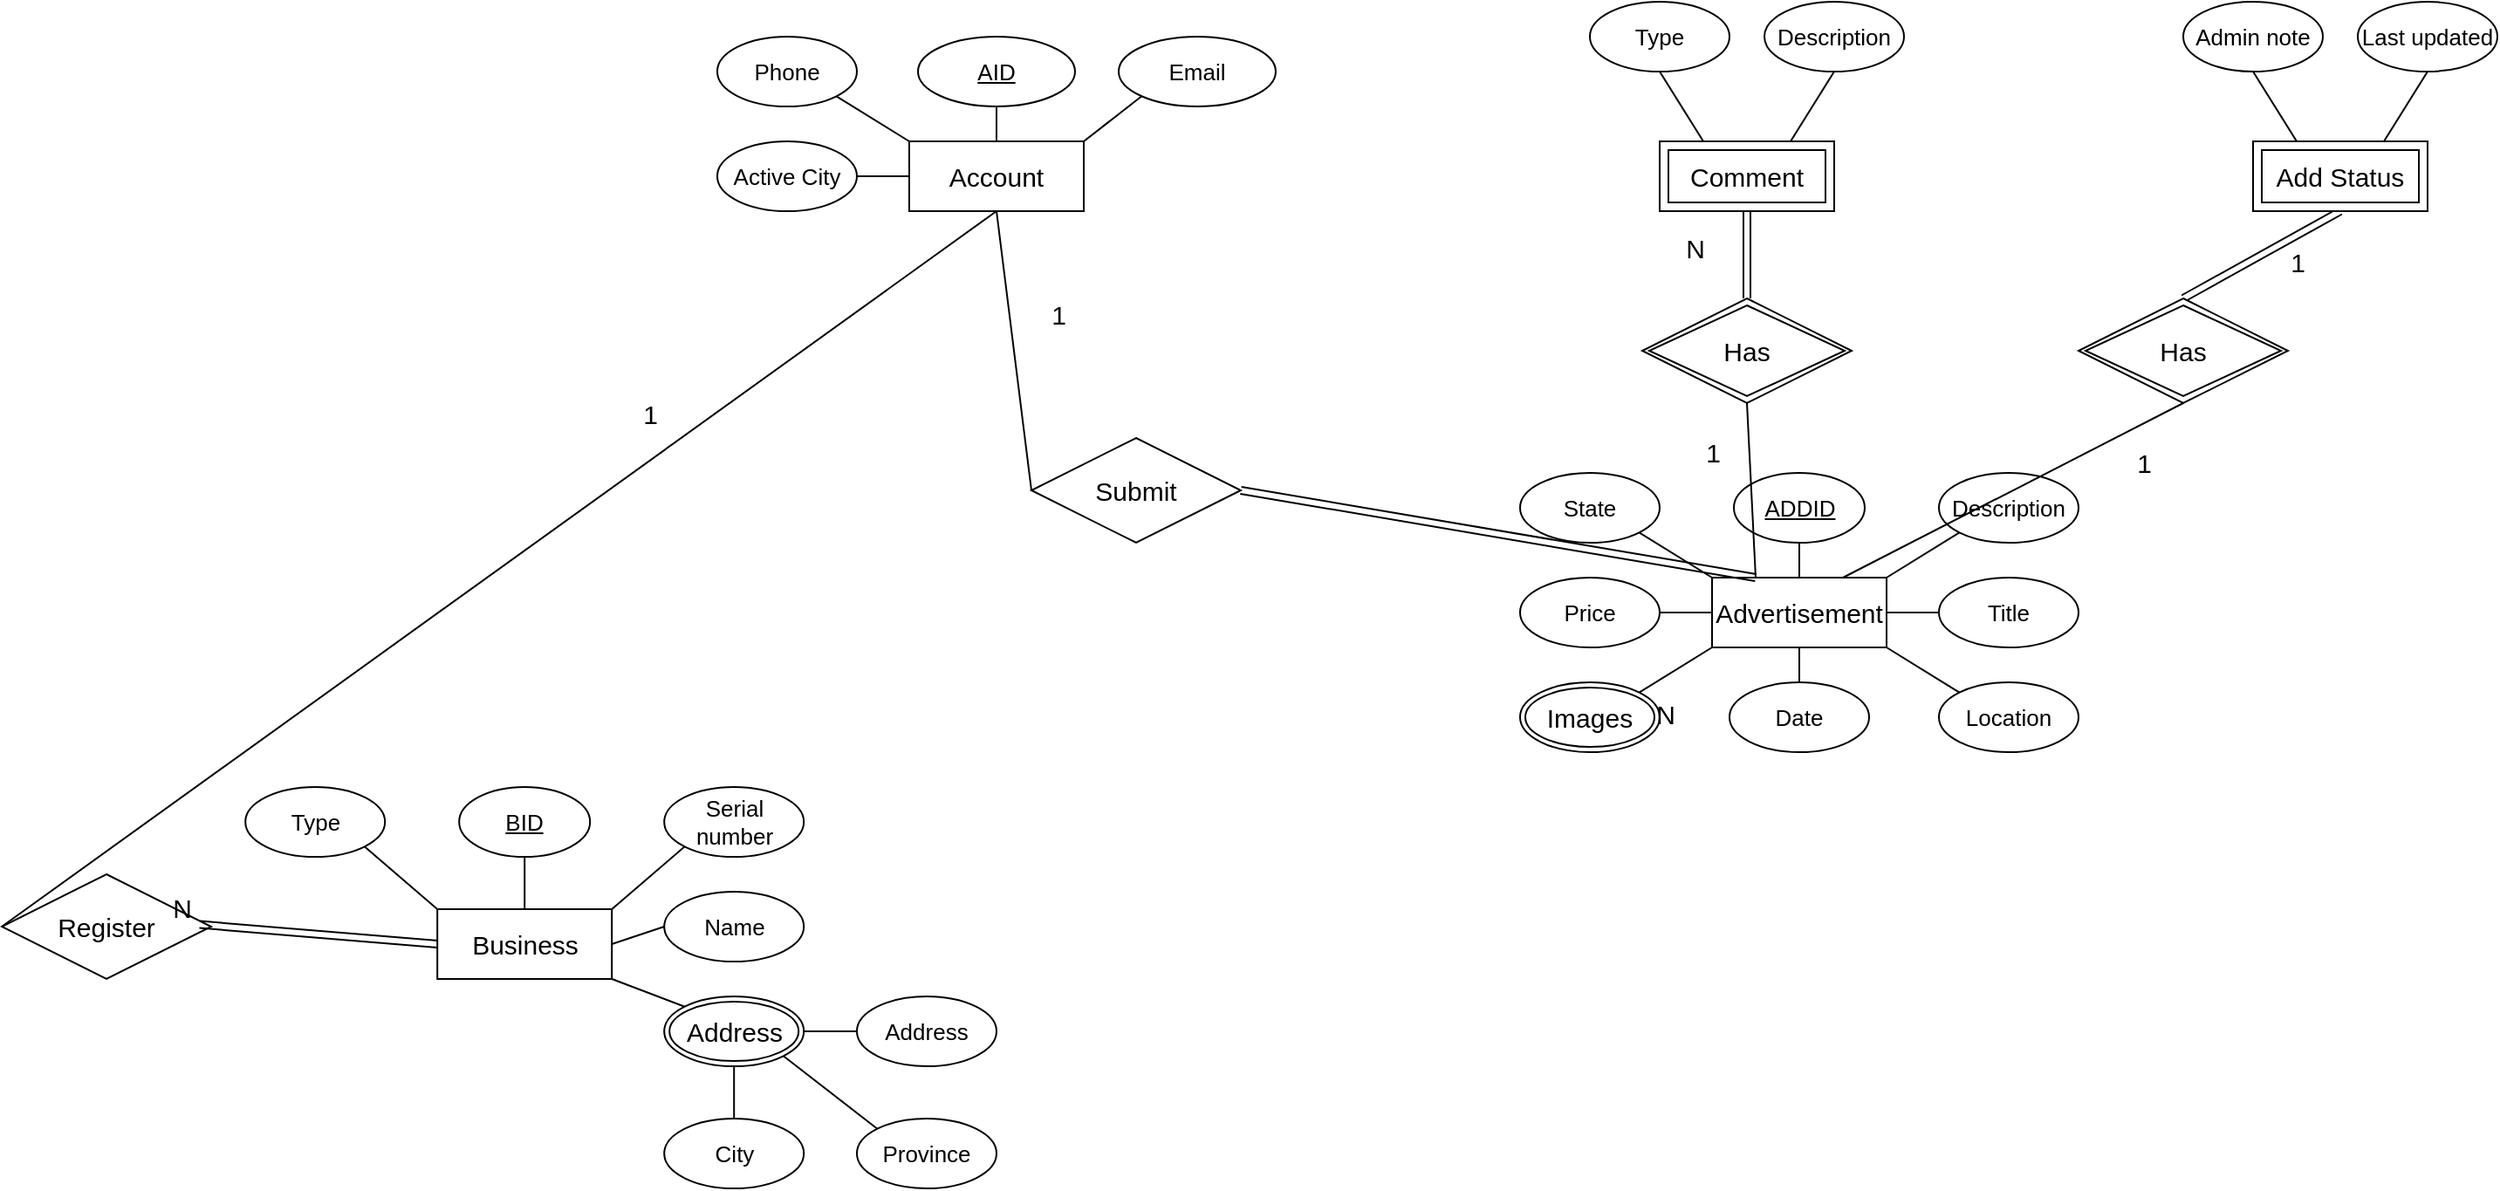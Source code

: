 <mxfile>
    <diagram name="Page-1" id="o4I8aAuYKcVSfHjXD2rl">
        <mxGraphModel dx="2737" dy="816" grid="1" gridSize="10" guides="1" tooltips="1" connect="1" arrows="1" fold="1" page="1" pageScale="1" pageWidth="1600" pageHeight="900" math="0" shadow="0">
            <root>
                <mxCell id="0"/>
                <mxCell id="1" parent="0"/>
                <mxCell id="4" value="Account" style="whiteSpace=wrap;html=1;align=center;fontSize=15;" parent="1" vertex="1">
                    <mxGeometry x="270" y="120" width="100" height="40" as="geometry"/>
                </mxCell>
                <mxCell id="20" style="edgeStyle=none;shape=connector;rounded=0;html=1;exitX=0;exitY=1;exitDx=0;exitDy=0;entryX=1;entryY=0;entryDx=0;entryDy=0;labelBackgroundColor=default;strokeColor=default;fontFamily=Helvetica;fontSize=13;fontColor=default;endArrow=none;" edge="1" parent="1" source="9" target="4">
                    <mxGeometry relative="1" as="geometry"/>
                </mxCell>
                <mxCell id="9" value="Email" style="ellipse;whiteSpace=wrap;html=1;align=center;fontSize=13;" vertex="1" parent="1">
                    <mxGeometry x="390" y="60" width="90" height="40" as="geometry"/>
                </mxCell>
                <mxCell id="18" style="edgeStyle=none;shape=connector;rounded=0;html=1;exitX=1;exitY=1;exitDx=0;exitDy=0;entryX=0;entryY=0;entryDx=0;entryDy=0;labelBackgroundColor=default;strokeColor=default;fontFamily=Helvetica;fontSize=13;fontColor=default;endArrow=none;" edge="1" parent="1" source="11" target="4">
                    <mxGeometry relative="1" as="geometry"/>
                </mxCell>
                <mxCell id="11" value="Phone" style="ellipse;whiteSpace=wrap;html=1;align=center;fontSize=13;" vertex="1" parent="1">
                    <mxGeometry x="160" y="60" width="80" height="40" as="geometry"/>
                </mxCell>
                <mxCell id="19" style="edgeStyle=none;shape=connector;rounded=0;html=1;exitX=0.5;exitY=1;exitDx=0;exitDy=0;entryX=0.5;entryY=0;entryDx=0;entryDy=0;labelBackgroundColor=default;strokeColor=default;fontFamily=Helvetica;fontSize=13;fontColor=default;endArrow=none;" edge="1" parent="1" source="12" target="4">
                    <mxGeometry relative="1" as="geometry"/>
                </mxCell>
                <mxCell id="12" value="AID" style="ellipse;whiteSpace=wrap;html=1;align=center;fontStyle=4;fontSize=13;" vertex="1" parent="1">
                    <mxGeometry x="275" y="60" width="90" height="40" as="geometry"/>
                </mxCell>
                <mxCell id="14" value="Active City" style="ellipse;whiteSpace=wrap;html=1;align=center;fontSize=13;" vertex="1" parent="1">
                    <mxGeometry x="160" y="120" width="80" height="40" as="geometry"/>
                </mxCell>
                <mxCell id="17" value="" style="endArrow=none;html=1;rounded=0;fontSize=13;exitX=1;exitY=0.5;exitDx=0;exitDy=0;entryX=0;entryY=0.5;entryDx=0;entryDy=0;" edge="1" parent="1" source="14" target="4">
                    <mxGeometry relative="1" as="geometry">
                        <mxPoint x="330" y="300" as="sourcePoint"/>
                        <mxPoint x="490" y="300" as="targetPoint"/>
                    </mxGeometry>
                </mxCell>
                <mxCell id="21" value="Advertisement" style="whiteSpace=wrap;html=1;align=center;fontSize=15;" vertex="1" parent="1">
                    <mxGeometry x="730" y="370" width="100" height="40" as="geometry"/>
                </mxCell>
                <mxCell id="22" style="edgeStyle=none;shape=connector;rounded=0;html=1;exitX=0;exitY=0.5;exitDx=0;exitDy=0;entryX=1;entryY=0.5;entryDx=0;entryDy=0;labelBackgroundColor=default;strokeColor=default;fontFamily=Helvetica;fontSize=13;fontColor=default;endArrow=none;" edge="1" parent="1" source="23" target="21">
                    <mxGeometry relative="1" as="geometry"/>
                </mxCell>
                <mxCell id="23" value="Title" style="ellipse;whiteSpace=wrap;html=1;align=center;fontSize=13;" vertex="1" parent="1">
                    <mxGeometry x="860" y="370" width="80" height="40" as="geometry"/>
                </mxCell>
                <mxCell id="24" style="edgeStyle=none;shape=connector;rounded=0;html=1;exitX=1;exitY=1;exitDx=0;exitDy=0;entryX=0;entryY=0;entryDx=0;entryDy=0;labelBackgroundColor=default;strokeColor=default;fontFamily=Helvetica;fontSize=13;fontColor=default;endArrow=none;" edge="1" parent="1" source="25" target="21">
                    <mxGeometry relative="1" as="geometry"/>
                </mxCell>
                <mxCell id="25" value="State" style="ellipse;whiteSpace=wrap;html=1;align=center;fontSize=13;" vertex="1" parent="1">
                    <mxGeometry x="620" y="310" width="80" height="40" as="geometry"/>
                </mxCell>
                <mxCell id="26" style="edgeStyle=none;shape=connector;rounded=0;html=1;exitX=0.5;exitY=1;exitDx=0;exitDy=0;entryX=0.5;entryY=0;entryDx=0;entryDy=0;labelBackgroundColor=default;strokeColor=default;fontFamily=Helvetica;fontSize=13;fontColor=default;endArrow=none;" edge="1" parent="1" source="27" target="21">
                    <mxGeometry relative="1" as="geometry"/>
                </mxCell>
                <mxCell id="27" value="ADDID" style="ellipse;whiteSpace=wrap;html=1;align=center;fontStyle=4;fontSize=13;" vertex="1" parent="1">
                    <mxGeometry x="742.5" y="310" width="75" height="40" as="geometry"/>
                </mxCell>
                <mxCell id="28" value="Price" style="ellipse;whiteSpace=wrap;html=1;align=center;fontSize=13;" vertex="1" parent="1">
                    <mxGeometry x="620" y="370" width="80" height="40" as="geometry"/>
                </mxCell>
                <mxCell id="29" value="" style="endArrow=none;html=1;rounded=0;fontSize=13;exitX=1;exitY=0.5;exitDx=0;exitDy=0;entryX=0;entryY=0.5;entryDx=0;entryDy=0;" edge="1" parent="1" source="28" target="21">
                    <mxGeometry relative="1" as="geometry">
                        <mxPoint x="680" y="390" as="sourcePoint"/>
                        <mxPoint x="950" y="550" as="targetPoint"/>
                    </mxGeometry>
                </mxCell>
                <mxCell id="31" style="edgeStyle=none;shape=connector;rounded=0;html=1;exitX=0;exitY=1;exitDx=0;exitDy=0;entryX=1;entryY=0;entryDx=0;entryDy=0;labelBackgroundColor=default;strokeColor=default;fontFamily=Helvetica;fontSize=13;fontColor=default;endArrow=none;" edge="1" parent="1" source="30" target="21">
                    <mxGeometry relative="1" as="geometry"/>
                </mxCell>
                <mxCell id="30" value="Description" style="ellipse;whiteSpace=wrap;html=1;align=center;fontFamily=Helvetica;fontSize=13;fontColor=default;" vertex="1" parent="1">
                    <mxGeometry x="860" y="310" width="80" height="40" as="geometry"/>
                </mxCell>
                <mxCell id="36" style="edgeStyle=none;shape=connector;rounded=0;html=1;exitX=0;exitY=0;exitDx=0;exitDy=0;entryX=1;entryY=1;entryDx=0;entryDy=0;labelBackgroundColor=default;strokeColor=default;fontFamily=Helvetica;fontSize=13;fontColor=default;endArrow=none;" edge="1" parent="1" source="33" target="21">
                    <mxGeometry relative="1" as="geometry"/>
                </mxCell>
                <mxCell id="33" value="Location" style="ellipse;whiteSpace=wrap;html=1;align=center;fontSize=13;" vertex="1" parent="1">
                    <mxGeometry x="860" y="430" width="80" height="40" as="geometry"/>
                </mxCell>
                <mxCell id="35" style="edgeStyle=none;shape=connector;rounded=0;html=1;exitX=0.5;exitY=0;exitDx=0;exitDy=0;entryX=0.5;entryY=1;entryDx=0;entryDy=0;labelBackgroundColor=default;strokeColor=default;fontFamily=Helvetica;fontSize=13;fontColor=default;endArrow=none;" edge="1" parent="1" source="34" target="21">
                    <mxGeometry relative="1" as="geometry"/>
                </mxCell>
                <mxCell id="34" value="Date" style="ellipse;whiteSpace=wrap;html=1;align=center;fontFamily=Helvetica;fontSize=13;fontColor=default;" vertex="1" parent="1">
                    <mxGeometry x="740" y="430" width="80" height="40" as="geometry"/>
                </mxCell>
                <mxCell id="37" value="Business" style="whiteSpace=wrap;html=1;align=center;fontSize=15;" vertex="1" parent="1">
                    <mxGeometry x="-0.4" y="560" width="100" height="40" as="geometry"/>
                </mxCell>
                <mxCell id="38" style="edgeStyle=none;shape=connector;rounded=0;html=1;exitX=0;exitY=0.5;exitDx=0;exitDy=0;entryX=1;entryY=0.5;entryDx=0;entryDy=0;labelBackgroundColor=default;strokeColor=default;fontFamily=Helvetica;fontSize=13;fontColor=default;endArrow=none;" edge="1" parent="1" source="39" target="37">
                    <mxGeometry relative="1" as="geometry"/>
                </mxCell>
                <mxCell id="39" value="Name" style="ellipse;whiteSpace=wrap;html=1;align=center;fontSize=13;" vertex="1" parent="1">
                    <mxGeometry x="129.6" y="550" width="80" height="40" as="geometry"/>
                </mxCell>
                <mxCell id="40" style="edgeStyle=none;shape=connector;rounded=0;html=1;exitX=1;exitY=1;exitDx=0;exitDy=0;entryX=0;entryY=0;entryDx=0;entryDy=0;labelBackgroundColor=default;strokeColor=default;fontFamily=Helvetica;fontSize=13;fontColor=default;endArrow=none;" edge="1" parent="1" source="41" target="37">
                    <mxGeometry relative="1" as="geometry"/>
                </mxCell>
                <mxCell id="41" value="Type" style="ellipse;whiteSpace=wrap;html=1;align=center;fontSize=13;" vertex="1" parent="1">
                    <mxGeometry x="-110.4" y="490" width="80" height="40" as="geometry"/>
                </mxCell>
                <mxCell id="42" style="edgeStyle=none;shape=connector;rounded=0;html=1;exitX=0.5;exitY=1;exitDx=0;exitDy=0;entryX=0.5;entryY=0;entryDx=0;entryDy=0;labelBackgroundColor=default;strokeColor=default;fontFamily=Helvetica;fontSize=13;fontColor=default;endArrow=none;" edge="1" parent="1" source="43" target="37">
                    <mxGeometry relative="1" as="geometry"/>
                </mxCell>
                <mxCell id="43" value="BID" style="ellipse;whiteSpace=wrap;html=1;align=center;fontStyle=4;fontSize=13;" vertex="1" parent="1">
                    <mxGeometry x="12.1" y="490" width="75" height="40" as="geometry"/>
                </mxCell>
                <mxCell id="46" style="edgeStyle=none;shape=connector;rounded=0;html=1;exitX=0;exitY=1;exitDx=0;exitDy=0;entryX=1;entryY=0;entryDx=0;entryDy=0;labelBackgroundColor=default;strokeColor=default;fontFamily=Helvetica;fontSize=13;fontColor=default;endArrow=none;" edge="1" parent="1" source="47" target="37">
                    <mxGeometry relative="1" as="geometry"/>
                </mxCell>
                <mxCell id="47" value="Serial number" style="ellipse;whiteSpace=wrap;html=1;align=center;fontFamily=Helvetica;fontSize=13;fontColor=default;" vertex="1" parent="1">
                    <mxGeometry x="129.6" y="490" width="80" height="40" as="geometry"/>
                </mxCell>
                <mxCell id="48" style="edgeStyle=none;shape=connector;rounded=0;html=1;exitX=0;exitY=0;exitDx=0;exitDy=0;entryX=1;entryY=1;entryDx=0;entryDy=0;labelBackgroundColor=default;strokeColor=default;fontFamily=Helvetica;fontSize=13;fontColor=default;endArrow=none;" edge="1" parent="1" source="49" target="37">
                    <mxGeometry relative="1" as="geometry"/>
                </mxCell>
                <mxCell id="49" value="Address" style="ellipse;shape=doubleEllipse;margin=3;whiteSpace=wrap;html=1;align=center;fontFamily=Helvetica;fontSize=15;fontColor=default;" vertex="1" parent="1">
                    <mxGeometry x="129.6" y="610" width="80" height="40" as="geometry"/>
                </mxCell>
                <mxCell id="113" style="edgeStyle=none;shape=link;rounded=0;html=1;exitX=0.5;exitY=1;exitDx=0;exitDy=0;entryX=0.5;entryY=0;entryDx=0;entryDy=0;labelBackgroundColor=default;strokeColor=default;fontFamily=Helvetica;fontSize=15;fontColor=default;endArrow=none;" edge="1" parent="1" source="57" target="100">
                    <mxGeometry relative="1" as="geometry"/>
                </mxCell>
                <mxCell id="57" value="&lt;font style=&quot;font-size: 15px;&quot;&gt;Add Status&lt;/font&gt;" style="shape=ext;margin=3;double=1;whiteSpace=wrap;html=1;align=center;fontFamily=Helvetica;fontSize=13;fontColor=default;" vertex="1" parent="1">
                    <mxGeometry x="1040" y="120" width="100" height="40" as="geometry"/>
                </mxCell>
                <mxCell id="106" style="edgeStyle=none;shape=connector;rounded=0;html=1;exitX=0.5;exitY=1;exitDx=0;exitDy=0;entryX=0.25;entryY=0;entryDx=0;entryDy=0;labelBackgroundColor=default;strokeColor=default;fontFamily=Helvetica;fontSize=15;fontColor=default;endArrow=none;" edge="1" parent="1" source="61" target="57">
                    <mxGeometry relative="1" as="geometry"/>
                </mxCell>
                <mxCell id="61" value="Admin note" style="ellipse;whiteSpace=wrap;html=1;align=center;fontSize=13;" vertex="1" parent="1">
                    <mxGeometry x="1000" y="40" width="80" height="40" as="geometry"/>
                </mxCell>
                <mxCell id="107" style="edgeStyle=none;shape=connector;rounded=0;html=1;exitX=0.5;exitY=1;exitDx=0;exitDy=0;entryX=0.75;entryY=0;entryDx=0;entryDy=0;labelBackgroundColor=default;strokeColor=default;fontFamily=Helvetica;fontSize=15;fontColor=default;endArrow=none;" edge="1" parent="1" source="65" target="57">
                    <mxGeometry relative="1" as="geometry"/>
                </mxCell>
                <mxCell id="65" value="Last updated" style="ellipse;whiteSpace=wrap;html=1;align=center;fontFamily=Helvetica;fontSize=13;fontColor=default;" vertex="1" parent="1">
                    <mxGeometry x="1100" y="40" width="80" height="40" as="geometry"/>
                </mxCell>
                <mxCell id="112" style="edgeStyle=none;shape=link;rounded=0;html=1;exitX=0.5;exitY=1;exitDx=0;exitDy=0;labelBackgroundColor=default;strokeColor=default;fontFamily=Helvetica;fontSize=15;fontColor=default;endArrow=none;" edge="1" parent="1" source="69" target="99">
                    <mxGeometry relative="1" as="geometry"/>
                </mxCell>
                <mxCell id="69" value="&lt;font style=&quot;font-size: 15px;&quot;&gt;Comment&lt;/font&gt;" style="shape=ext;margin=3;double=1;whiteSpace=wrap;html=1;align=center;fontFamily=Helvetica;fontSize=13;fontColor=default;" vertex="1" parent="1">
                    <mxGeometry x="700" y="120" width="100" height="40" as="geometry"/>
                </mxCell>
                <mxCell id="110" style="edgeStyle=none;shape=connector;rounded=0;html=1;exitX=0.5;exitY=1;exitDx=0;exitDy=0;entryX=0.25;entryY=0;entryDx=0;entryDy=0;labelBackgroundColor=default;strokeColor=default;fontFamily=Helvetica;fontSize=15;fontColor=default;endArrow=none;" edge="1" parent="1" source="71" target="69">
                    <mxGeometry relative="1" as="geometry"/>
                </mxCell>
                <mxCell id="71" value="Type" style="ellipse;whiteSpace=wrap;html=1;align=center;fontSize=13;" vertex="1" parent="1">
                    <mxGeometry x="660" y="40" width="80" height="40" as="geometry"/>
                </mxCell>
                <mxCell id="109" style="edgeStyle=none;shape=connector;rounded=0;html=1;exitX=0.5;exitY=1;exitDx=0;exitDy=0;entryX=0.75;entryY=0;entryDx=0;entryDy=0;labelBackgroundColor=default;strokeColor=default;fontFamily=Helvetica;fontSize=15;fontColor=default;endArrow=none;" edge="1" parent="1" source="75" target="69">
                    <mxGeometry relative="1" as="geometry"/>
                </mxCell>
                <mxCell id="75" value="Description" style="ellipse;whiteSpace=wrap;html=1;align=center;fontFamily=Helvetica;fontSize=13;fontColor=default;" vertex="1" parent="1">
                    <mxGeometry x="760" y="40" width="80" height="40" as="geometry"/>
                </mxCell>
                <mxCell id="79" style="edgeStyle=none;shape=connector;rounded=0;html=1;exitX=1;exitY=0;exitDx=0;exitDy=0;entryX=0;entryY=1;entryDx=0;entryDy=0;labelBackgroundColor=default;strokeColor=default;fontFamily=Helvetica;fontSize=15;fontColor=default;endArrow=none;" edge="1" parent="1" source="77" target="21">
                    <mxGeometry relative="1" as="geometry"/>
                </mxCell>
                <mxCell id="77" value="Images" style="ellipse;shape=doubleEllipse;margin=3;whiteSpace=wrap;html=1;align=center;fontFamily=Helvetica;fontSize=15;fontColor=default;" vertex="1" parent="1">
                    <mxGeometry x="620" y="430" width="80" height="40" as="geometry"/>
                </mxCell>
                <mxCell id="80" value="Submit" style="shape=rhombus;perimeter=rhombusPerimeter;whiteSpace=wrap;html=1;align=center;fontFamily=Helvetica;fontSize=15;fontColor=default;" vertex="1" parent="1">
                    <mxGeometry x="340" y="290" width="120" height="60" as="geometry"/>
                </mxCell>
                <mxCell id="87" value="" style="endArrow=none;html=1;rounded=0;labelBackgroundColor=default;strokeColor=default;fontFamily=Helvetica;fontSize=15;fontColor=default;shape=connector;entryX=0.5;entryY=1;entryDx=0;entryDy=0;exitX=0;exitY=0.5;exitDx=0;exitDy=0;" edge="1" parent="1" source="80" target="4">
                    <mxGeometry relative="1" as="geometry">
                        <mxPoint x="570" y="290" as="sourcePoint"/>
                        <mxPoint x="730" y="290" as="targetPoint"/>
                    </mxGeometry>
                </mxCell>
                <mxCell id="88" value="1" style="resizable=0;html=1;align=right;verticalAlign=bottom;fontFamily=Helvetica;fontSize=15;fontColor=default;" connectable="0" vertex="1" parent="87">
                    <mxGeometry x="1" relative="1" as="geometry">
                        <mxPoint x="40" y="70" as="offset"/>
                    </mxGeometry>
                </mxCell>
                <mxCell id="91" value="" style="shape=link;html=1;rounded=0;labelBackgroundColor=default;strokeColor=default;fontFamily=Helvetica;fontSize=15;fontColor=default;endArrow=none;exitX=1;exitY=0.5;exitDx=0;exitDy=0;entryX=0.25;entryY=0;entryDx=0;entryDy=0;" edge="1" parent="1" source="80" target="21">
                    <mxGeometry relative="1" as="geometry">
                        <mxPoint x="570" y="290" as="sourcePoint"/>
                        <mxPoint x="730" y="290" as="targetPoint"/>
                    </mxGeometry>
                </mxCell>
                <mxCell id="92" value="N" style="resizable=0;html=1;align=right;verticalAlign=bottom;fontFamily=Helvetica;fontSize=15;fontColor=default;" connectable="0" vertex="1" parent="91">
                    <mxGeometry x="1" relative="1" as="geometry">
                        <mxPoint x="-45" y="90" as="offset"/>
                    </mxGeometry>
                </mxCell>
                <mxCell id="93" value="Register" style="shape=rhombus;perimeter=rhombusPerimeter;whiteSpace=wrap;html=1;align=center;fontFamily=Helvetica;fontSize=15;fontColor=default;" vertex="1" parent="1">
                    <mxGeometry x="-250" y="540" width="120" height="60" as="geometry"/>
                </mxCell>
                <mxCell id="94" value="" style="endArrow=none;html=1;rounded=0;labelBackgroundColor=default;strokeColor=default;fontFamily=Helvetica;fontSize=15;fontColor=default;shape=connector;exitX=0;exitY=0.5;exitDx=0;exitDy=0;entryX=0.5;entryY=1;entryDx=0;entryDy=0;" edge="1" parent="1" source="93" target="4">
                    <mxGeometry relative="1" as="geometry">
                        <mxPoint x="480" y="310" as="sourcePoint"/>
                        <mxPoint x="370" y="160" as="targetPoint"/>
                    </mxGeometry>
                </mxCell>
                <mxCell id="96" value="1" style="resizable=0;html=1;align=right;verticalAlign=bottom;fontFamily=Helvetica;fontSize=15;fontColor=default;" connectable="0" vertex="1" parent="1">
                    <mxGeometry x="87.1" y="189.998" as="geometry">
                        <mxPoint x="39" y="98" as="offset"/>
                    </mxGeometry>
                </mxCell>
                <mxCell id="97" value="" style="shape=link;html=1;rounded=0;labelBackgroundColor=default;strokeColor=default;fontFamily=Helvetica;fontSize=15;fontColor=default;endArrow=none;exitX=0.945;exitY=0.48;exitDx=0;exitDy=0;entryX=0;entryY=0.5;entryDx=0;entryDy=0;exitPerimeter=0;" edge="1" parent="1" source="93" target="37">
                    <mxGeometry relative="1" as="geometry">
                        <mxPoint x="590" y="369.5" as="sourcePoint"/>
                        <mxPoint x="860" y="369.5" as="targetPoint"/>
                    </mxGeometry>
                </mxCell>
                <mxCell id="98" value="N" style="resizable=0;html=1;align=right;verticalAlign=bottom;fontFamily=Helvetica;fontSize=15;fontColor=default;" connectable="0" vertex="1" parent="97">
                    <mxGeometry x="1" relative="1" as="geometry">
                        <mxPoint x="-140" y="-9" as="offset"/>
                    </mxGeometry>
                </mxCell>
                <mxCell id="114" style="edgeStyle=none;shape=connector;rounded=0;html=1;exitX=0.5;exitY=1;exitDx=0;exitDy=0;labelBackgroundColor=default;strokeColor=default;fontFamily=Helvetica;fontSize=15;fontColor=default;endArrow=none;entryX=0.25;entryY=0;entryDx=0;entryDy=0;" edge="1" parent="1" source="99" target="21">
                    <mxGeometry relative="1" as="geometry">
                        <mxPoint x="750.143" y="360" as="targetPoint"/>
                    </mxGeometry>
                </mxCell>
                <mxCell id="99" value="Has" style="shape=rhombus;double=1;perimeter=rhombusPerimeter;whiteSpace=wrap;html=1;align=center;fontFamily=Helvetica;fontSize=15;fontColor=default;" vertex="1" parent="1">
                    <mxGeometry x="690" y="210" width="120" height="60" as="geometry"/>
                </mxCell>
                <mxCell id="115" style="edgeStyle=none;shape=connector;rounded=0;html=1;exitX=0.5;exitY=1;exitDx=0;exitDy=0;entryX=0.75;entryY=0;entryDx=0;entryDy=0;labelBackgroundColor=default;strokeColor=default;fontFamily=Helvetica;fontSize=15;fontColor=default;endArrow=none;" edge="1" parent="1" source="100" target="21">
                    <mxGeometry relative="1" as="geometry"/>
                </mxCell>
                <mxCell id="100" value="Has" style="shape=rhombus;double=1;perimeter=rhombusPerimeter;whiteSpace=wrap;html=1;align=center;fontFamily=Helvetica;fontSize=15;fontColor=default;" vertex="1" parent="1">
                    <mxGeometry x="940" y="210" width="120" height="60" as="geometry"/>
                </mxCell>
                <mxCell id="117" value="1" style="resizable=0;html=1;align=right;verticalAlign=bottom;fontFamily=Helvetica;fontSize=15;fontColor=default;" connectable="0" vertex="1" parent="1">
                    <mxGeometry x="369.977" y="239.818" as="geometry">
                        <mxPoint x="366" y="70" as="offset"/>
                    </mxGeometry>
                </mxCell>
                <mxCell id="118" value="1" style="resizable=0;html=1;align=right;verticalAlign=bottom;fontFamily=Helvetica;fontSize=15;fontColor=default;" connectable="0" vertex="1" parent="1">
                    <mxGeometry x="379.977" y="249.818" as="geometry">
                        <mxPoint x="691" y="-49" as="offset"/>
                    </mxGeometry>
                </mxCell>
                <mxCell id="119" value="1" style="resizable=0;html=1;align=right;verticalAlign=bottom;fontFamily=Helvetica;fontSize=15;fontColor=default;" connectable="0" vertex="1" parent="1">
                    <mxGeometry x="389.977" y="259.818" as="geometry">
                        <mxPoint x="593" y="56" as="offset"/>
                    </mxGeometry>
                </mxCell>
                <mxCell id="120" value="N" style="resizable=0;html=1;align=right;verticalAlign=bottom;fontFamily=Helvetica;fontSize=15;fontColor=default;" connectable="0" vertex="1" parent="1">
                    <mxGeometry x="399.977" y="269.818" as="geometry">
                        <mxPoint x="327" y="-77" as="offset"/>
                    </mxGeometry>
                </mxCell>
                <mxCell id="126" style="edgeStyle=none;shape=connector;rounded=0;html=1;exitX=0;exitY=0;exitDx=0;exitDy=0;entryX=1;entryY=1;entryDx=0;entryDy=0;labelBackgroundColor=default;strokeColor=default;fontFamily=Helvetica;fontSize=15;fontColor=default;endArrow=none;" edge="1" parent="1" source="122" target="49">
                    <mxGeometry relative="1" as="geometry"/>
                </mxCell>
                <mxCell id="122" value="Province" style="ellipse;whiteSpace=wrap;html=1;align=center;fontSize=13;" vertex="1" parent="1">
                    <mxGeometry x="240" y="680" width="80" height="40" as="geometry"/>
                </mxCell>
                <mxCell id="127" style="edgeStyle=none;shape=connector;rounded=0;html=1;exitX=0.5;exitY=0;exitDx=0;exitDy=0;entryX=0.5;entryY=1;entryDx=0;entryDy=0;labelBackgroundColor=default;strokeColor=default;fontFamily=Helvetica;fontSize=15;fontColor=default;endArrow=none;" edge="1" parent="1" source="123" target="49">
                    <mxGeometry relative="1" as="geometry"/>
                </mxCell>
                <mxCell id="123" value="City" style="ellipse;whiteSpace=wrap;html=1;align=center;fontSize=13;" vertex="1" parent="1">
                    <mxGeometry x="129.6" y="680" width="80" height="40" as="geometry"/>
                </mxCell>
                <mxCell id="128" style="edgeStyle=none;shape=connector;rounded=0;html=1;exitX=0;exitY=0.5;exitDx=0;exitDy=0;entryX=1;entryY=0.5;entryDx=0;entryDy=0;labelBackgroundColor=default;strokeColor=default;fontFamily=Helvetica;fontSize=15;fontColor=default;endArrow=none;" edge="1" parent="1" source="124" target="49">
                    <mxGeometry relative="1" as="geometry"/>
                </mxCell>
                <mxCell id="124" value="Address" style="ellipse;whiteSpace=wrap;html=1;align=center;fontSize=13;" vertex="1" parent="1">
                    <mxGeometry x="240" y="610" width="80" height="40" as="geometry"/>
                </mxCell>
            </root>
        </mxGraphModel>
    </diagram>
</mxfile>